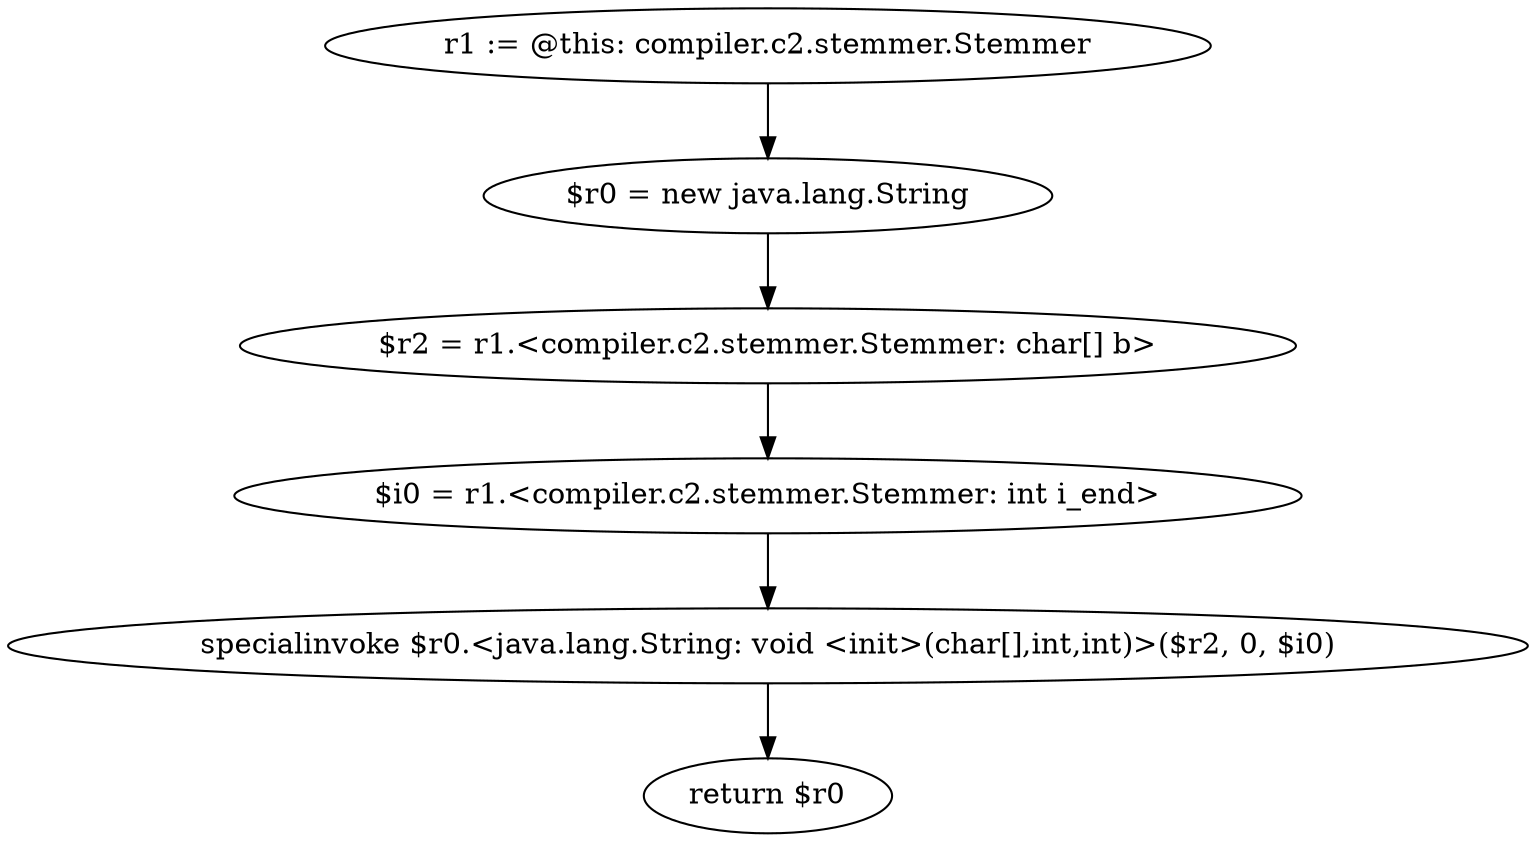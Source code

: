 digraph "unitGraph" {
    "r1 := @this: compiler.c2.stemmer.Stemmer"
    "$r0 = new java.lang.String"
    "$r2 = r1.<compiler.c2.stemmer.Stemmer: char[] b>"
    "$i0 = r1.<compiler.c2.stemmer.Stemmer: int i_end>"
    "specialinvoke $r0.<java.lang.String: void <init>(char[],int,int)>($r2, 0, $i0)"
    "return $r0"
    "r1 := @this: compiler.c2.stemmer.Stemmer"->"$r0 = new java.lang.String";
    "$r0 = new java.lang.String"->"$r2 = r1.<compiler.c2.stemmer.Stemmer: char[] b>";
    "$r2 = r1.<compiler.c2.stemmer.Stemmer: char[] b>"->"$i0 = r1.<compiler.c2.stemmer.Stemmer: int i_end>";
    "$i0 = r1.<compiler.c2.stemmer.Stemmer: int i_end>"->"specialinvoke $r0.<java.lang.String: void <init>(char[],int,int)>($r2, 0, $i0)";
    "specialinvoke $r0.<java.lang.String: void <init>(char[],int,int)>($r2, 0, $i0)"->"return $r0";
}

